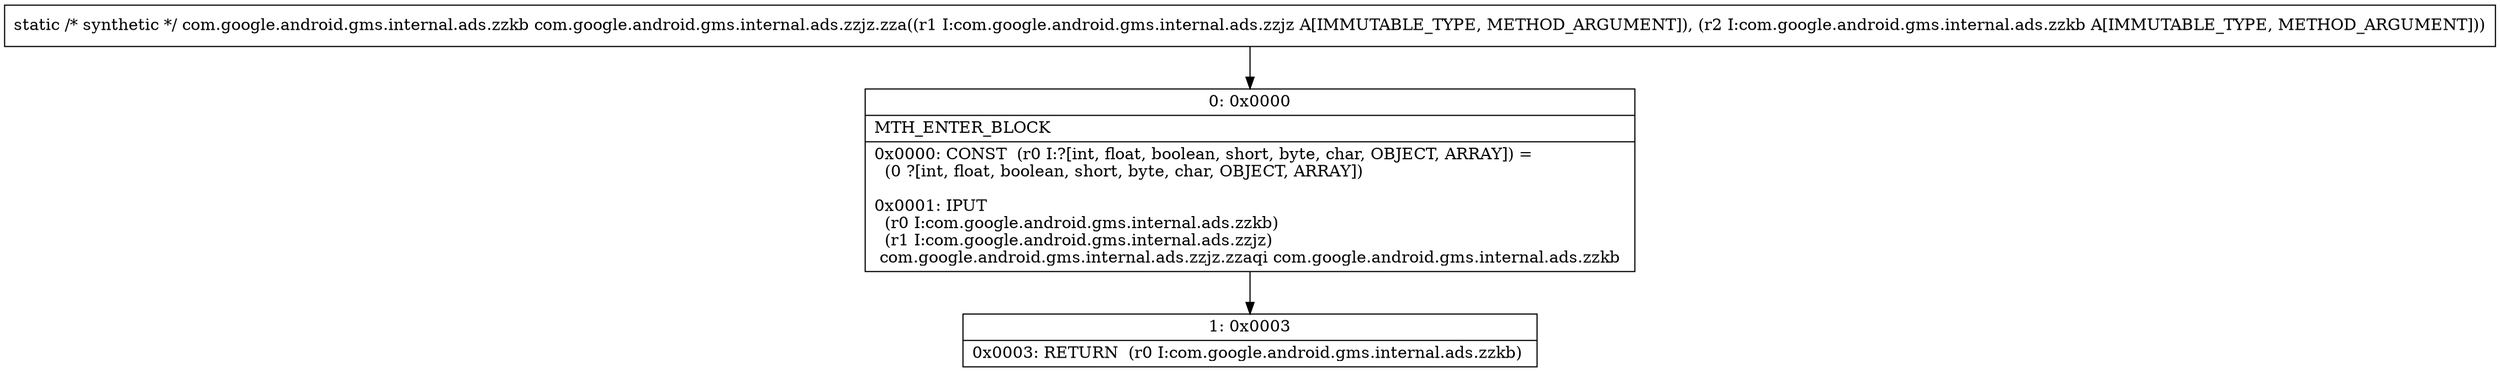 digraph "CFG forcom.google.android.gms.internal.ads.zzjz.zza(Lcom\/google\/android\/gms\/internal\/ads\/zzjz;Lcom\/google\/android\/gms\/internal\/ads\/zzkb;)Lcom\/google\/android\/gms\/internal\/ads\/zzkb;" {
Node_0 [shape=record,label="{0\:\ 0x0000|MTH_ENTER_BLOCK\l|0x0000: CONST  (r0 I:?[int, float, boolean, short, byte, char, OBJECT, ARRAY]) = \l  (0 ?[int, float, boolean, short, byte, char, OBJECT, ARRAY])\l \l0x0001: IPUT  \l  (r0 I:com.google.android.gms.internal.ads.zzkb)\l  (r1 I:com.google.android.gms.internal.ads.zzjz)\l com.google.android.gms.internal.ads.zzjz.zzaqi com.google.android.gms.internal.ads.zzkb \l}"];
Node_1 [shape=record,label="{1\:\ 0x0003|0x0003: RETURN  (r0 I:com.google.android.gms.internal.ads.zzkb) \l}"];
MethodNode[shape=record,label="{static \/* synthetic *\/ com.google.android.gms.internal.ads.zzkb com.google.android.gms.internal.ads.zzjz.zza((r1 I:com.google.android.gms.internal.ads.zzjz A[IMMUTABLE_TYPE, METHOD_ARGUMENT]), (r2 I:com.google.android.gms.internal.ads.zzkb A[IMMUTABLE_TYPE, METHOD_ARGUMENT])) }"];
MethodNode -> Node_0;
Node_0 -> Node_1;
}

